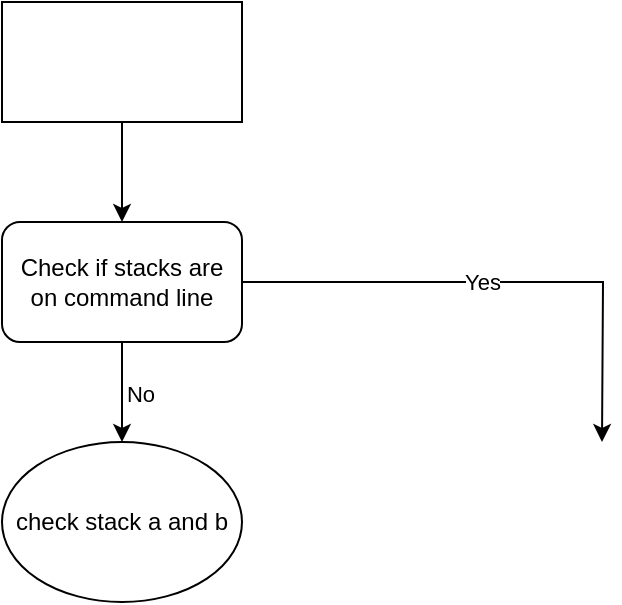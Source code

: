 <mxfile version="27.2.0">
  <diagram name="ページ1" id="bCySqn-w97ShjyVGsrOH">
    <mxGraphModel dx="1604" dy="1119" grid="1" gridSize="10" guides="1" tooltips="1" connect="1" arrows="1" fold="1" page="1" pageScale="1" pageWidth="827" pageHeight="1169" math="0" shadow="0">
      <root>
        <mxCell id="0" />
        <mxCell id="1" parent="0" />
        <mxCell id="p2HGP7Fkp4bgqcOsEvyL-10" style="edgeStyle=orthogonalEdgeStyle;rounded=0;orthogonalLoop=1;jettySize=auto;html=1;exitX=0.5;exitY=1;exitDx=0;exitDy=0;entryX=0.5;entryY=0;entryDx=0;entryDy=0;" edge="1" parent="1" source="p2HGP7Fkp4bgqcOsEvyL-1" target="p2HGP7Fkp4bgqcOsEvyL-3">
          <mxGeometry relative="1" as="geometry" />
        </mxCell>
        <mxCell id="p2HGP7Fkp4bgqcOsEvyL-1" value="" style="rounded=0;whiteSpace=wrap;html=1;" vertex="1" parent="1">
          <mxGeometry x="-400" y="40" width="120" height="60" as="geometry" />
        </mxCell>
        <mxCell id="p2HGP7Fkp4bgqcOsEvyL-6" style="edgeStyle=orthogonalEdgeStyle;rounded=0;orthogonalLoop=1;jettySize=auto;html=1;" edge="1" parent="1" source="p2HGP7Fkp4bgqcOsEvyL-3">
          <mxGeometry relative="1" as="geometry">
            <mxPoint x="-100" y="260" as="targetPoint" />
          </mxGeometry>
        </mxCell>
        <mxCell id="p2HGP7Fkp4bgqcOsEvyL-7" value="Yes" style="edgeLabel;html=1;align=center;verticalAlign=middle;resizable=0;points=[];" vertex="1" connectable="0" parent="p2HGP7Fkp4bgqcOsEvyL-6">
          <mxGeometry x="-0.08" relative="1" as="geometry">
            <mxPoint as="offset" />
          </mxGeometry>
        </mxCell>
        <mxCell id="p2HGP7Fkp4bgqcOsEvyL-8" style="edgeStyle=orthogonalEdgeStyle;rounded=0;orthogonalLoop=1;jettySize=auto;html=1;exitX=0.5;exitY=1;exitDx=0;exitDy=0;entryX=0.5;entryY=0;entryDx=0;entryDy=0;" edge="1" parent="1" source="p2HGP7Fkp4bgqcOsEvyL-3" target="p2HGP7Fkp4bgqcOsEvyL-4">
          <mxGeometry relative="1" as="geometry" />
        </mxCell>
        <mxCell id="p2HGP7Fkp4bgqcOsEvyL-9" value="No" style="edgeLabel;html=1;align=center;verticalAlign=middle;resizable=0;points=[];" vertex="1" connectable="0" parent="p2HGP7Fkp4bgqcOsEvyL-8">
          <mxGeometry x="0.013" y="9" relative="1" as="geometry">
            <mxPoint as="offset" />
          </mxGeometry>
        </mxCell>
        <mxCell id="p2HGP7Fkp4bgqcOsEvyL-3" value="Check if stacks are on command line" style="rounded=1;whiteSpace=wrap;html=1;" vertex="1" parent="1">
          <mxGeometry x="-400" y="150" width="120" height="60" as="geometry" />
        </mxCell>
        <mxCell id="p2HGP7Fkp4bgqcOsEvyL-4" value="check stack a and b" style="ellipse;whiteSpace=wrap;html=1;" vertex="1" parent="1">
          <mxGeometry x="-400" y="260" width="120" height="80" as="geometry" />
        </mxCell>
      </root>
    </mxGraphModel>
  </diagram>
</mxfile>
